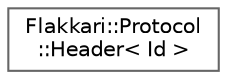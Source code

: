 digraph "Graphical Class Hierarchy"
{
 // LATEX_PDF_SIZE
  bgcolor="transparent";
  edge [fontname=Helvetica,fontsize=10,labelfontname=Helvetica,labelfontsize=10];
  node [fontname=Helvetica,fontsize=10,shape=box,height=0.2,width=0.4];
  rankdir="LR";
  Node0 [id="Node000000",label="Flakkari::Protocol\l::Header\< Id \>",height=0.2,width=0.4,color="grey40", fillcolor="white", style="filled",URL="$db/d4f/structFlakkari_1_1Protocol_1_1V__1_1_1Header.html",tooltip="Flakkari Header v1 (new header)"];
}
